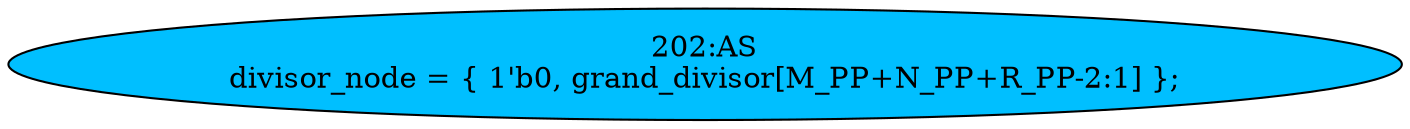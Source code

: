 strict digraph "" {
	node [label="\N"];
	"202:AS"	 [ast="<pyverilog.vparser.ast.Assign object at 0x7f0588d45c50>",
		def_var="['divisor_node']",
		fillcolor=deepskyblue,
		label="202:AS
divisor_node = { 1'b0, grand_divisor[M_PP+N_PP+R_PP-2:1] };",
		statements="[]",
		style=filled,
		typ=Assign,
		use_var="['grand_divisor', 'N_PP']"];
}
